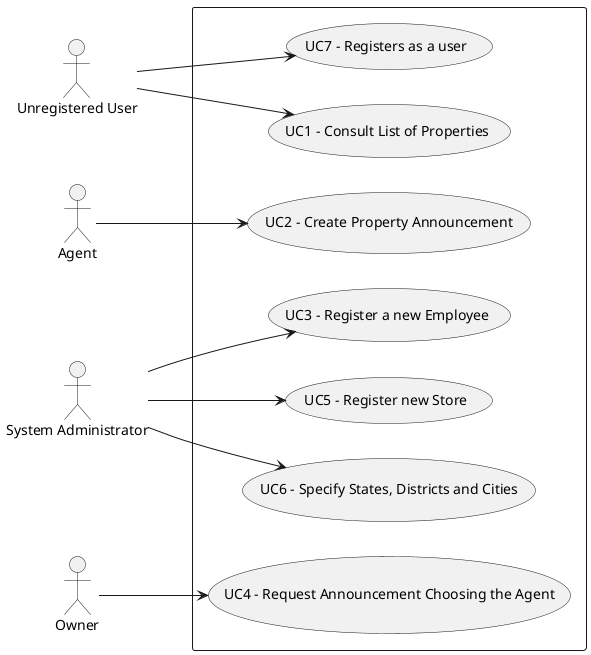 @startuml
skinparam packageStyle rectangle

left to right direction
    actor "Unregistered User"
    actor "Agent"
    actor "System Administrator"
    actor "Owner"

rectangle {
    usecase "UC1 - Consult List of Properties" as UC1
    usecase "UC2 - Create Property Announcement" as UC2
    usecase "UC3 - Register a new Employee" as UC3
    usecase "UC4 - Request Announcement Choosing the Agent" as UC4
    usecase "UC5 - Register new Store" as UC5
    usecase "UC6 - Specify States, Districts and Cities" as UC6
    usecase "UC7 - Registers as a user" as UC7

    "Unregistered User" --> UC1
    "Agent" --> UC2
    "System Administrator" --> UC3
    "Owner" --> UC4
    "System Administrator" --> UC5
    "System Administrator" --> UC6
    "Unregistered User" --> UC7
}
@enduml